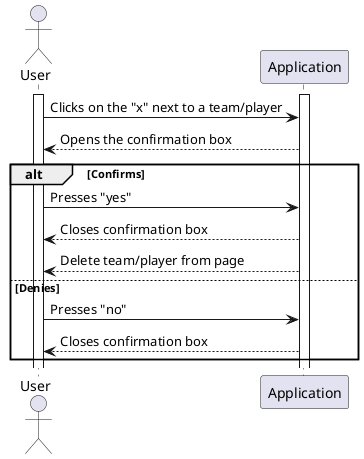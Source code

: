 @startuml createTournament

actor User as U
participant Application as A

activate U
activate A

U->A: Clicks on the "x" next to a team/player
A-->U: Opens the confirmation box
alt Confirms
    U->A: Presses "yes"
    A-->U: Closes confirmation box
    A-->U: Delete team/player from page
else Denies
    U->A: Presses "no"
    A-->U: Closes confirmation box

end



@enduml